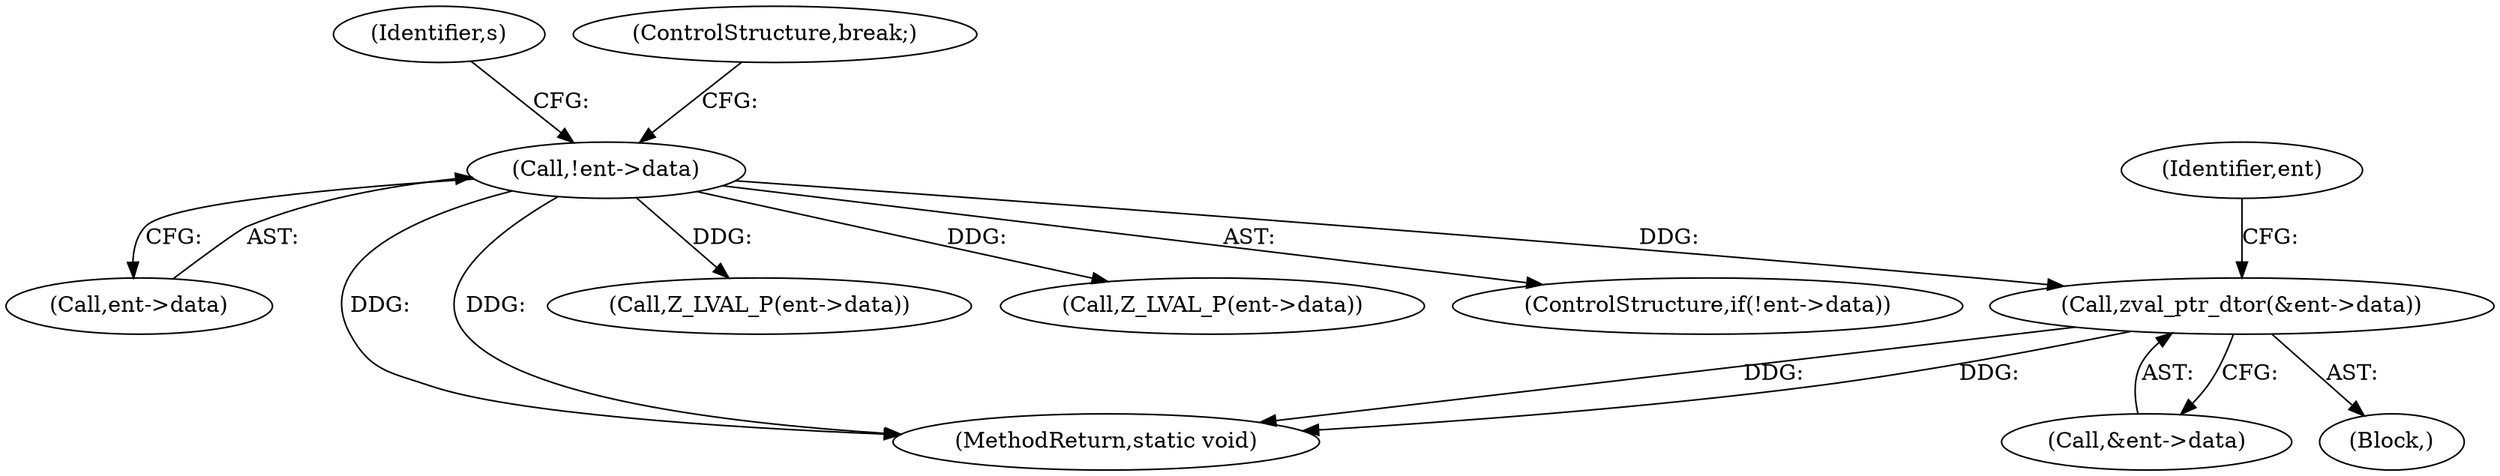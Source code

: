 digraph "0_php-src_426aeb2808955ee3d3f52e0cfb102834cdb836a5?w=1@pointer" {
"1000344" [label="(Call,zval_ptr_dtor(&ent->data))"];
"1000311" [label="(Call,!ent->data)"];
"1000312" [label="(Call,ent->data)"];
"1000343" [label="(Block,)"];
"1000345" [label="(Call,&ent->data)"];
"1000320" [label="(Identifier,s)"];
"1000429" [label="(MethodReturn,static void)"];
"1000324" [label="(Call,Z_LVAL_P(ent->data))"];
"1000351" [label="(Identifier,ent)"];
"1000337" [label="(Call,Z_LVAL_P(ent->data))"];
"1000316" [label="(ControlStructure,break;)"];
"1000344" [label="(Call,zval_ptr_dtor(&ent->data))"];
"1000311" [label="(Call,!ent->data)"];
"1000310" [label="(ControlStructure,if(!ent->data))"];
"1000344" -> "1000343"  [label="AST: "];
"1000344" -> "1000345"  [label="CFG: "];
"1000345" -> "1000344"  [label="AST: "];
"1000351" -> "1000344"  [label="CFG: "];
"1000344" -> "1000429"  [label="DDG: "];
"1000344" -> "1000429"  [label="DDG: "];
"1000311" -> "1000344"  [label="DDG: "];
"1000311" -> "1000310"  [label="AST: "];
"1000311" -> "1000312"  [label="CFG: "];
"1000312" -> "1000311"  [label="AST: "];
"1000316" -> "1000311"  [label="CFG: "];
"1000320" -> "1000311"  [label="CFG: "];
"1000311" -> "1000429"  [label="DDG: "];
"1000311" -> "1000429"  [label="DDG: "];
"1000311" -> "1000324"  [label="DDG: "];
"1000311" -> "1000337"  [label="DDG: "];
}
